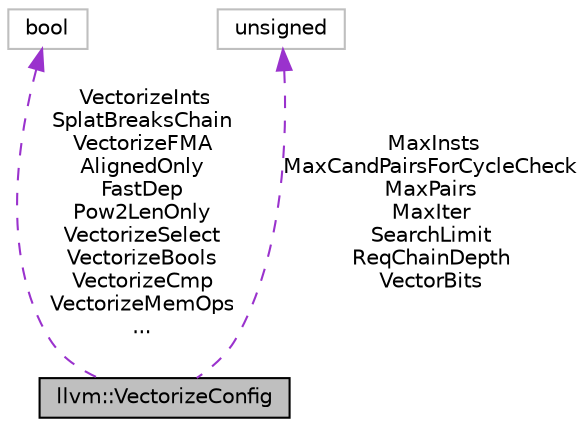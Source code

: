 digraph "llvm::VectorizeConfig"
{
 // LATEX_PDF_SIZE
  bgcolor="transparent";
  edge [fontname="Helvetica",fontsize="10",labelfontname="Helvetica",labelfontsize="10"];
  node [fontname="Helvetica",fontsize="10",shape=record];
  Node1 [label="llvm::VectorizeConfig",height=0.2,width=0.4,color="black", fillcolor="grey75", style="filled", fontcolor="black",tooltip="Vectorize configuration."];
  Node2 -> Node1 [dir="back",color="darkorchid3",fontsize="10",style="dashed",label=" VectorizeInts\nSplatBreaksChain\nVectorizeFMA\nAlignedOnly\nFastDep\nPow2LenOnly\nVectorizeSelect\nVectorizeBools\nVectorizeCmp\nVectorizeMemOps\n..." ,fontname="Helvetica"];
  Node2 [label="bool",height=0.2,width=0.4,color="grey75",tooltip=" "];
  Node3 -> Node1 [dir="back",color="darkorchid3",fontsize="10",style="dashed",label=" MaxInsts\nMaxCandPairsForCycleCheck\nMaxPairs\nMaxIter\nSearchLimit\nReqChainDepth\nVectorBits" ,fontname="Helvetica"];
  Node3 [label="unsigned",height=0.2,width=0.4,color="grey75",tooltip=" "];
}
